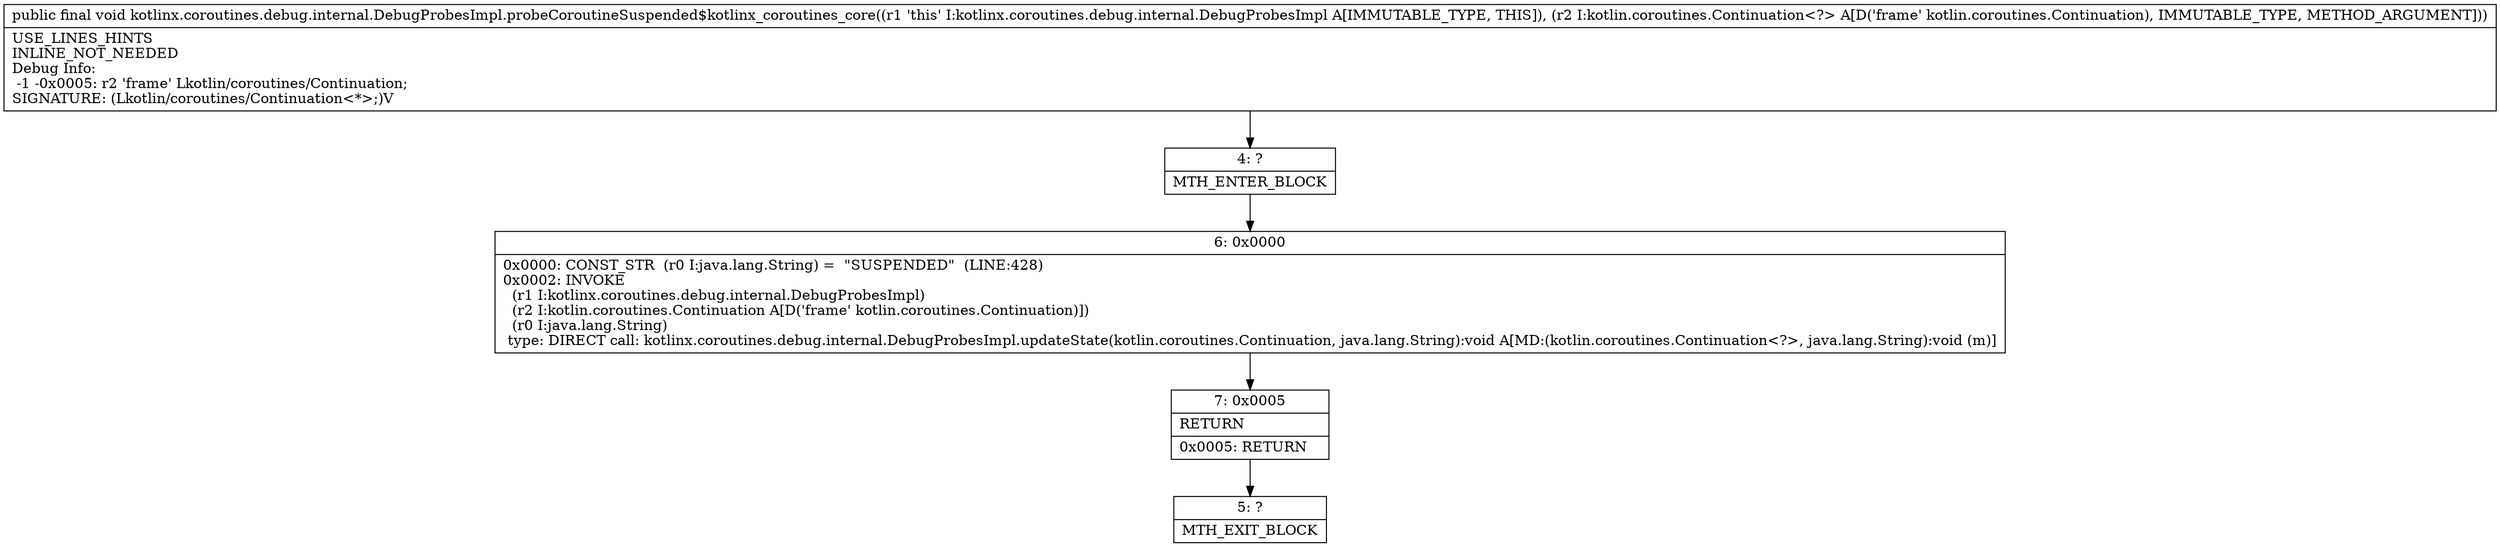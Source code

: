 digraph "CFG forkotlinx.coroutines.debug.internal.DebugProbesImpl.probeCoroutineSuspended$kotlinx_coroutines_core(Lkotlin\/coroutines\/Continuation;)V" {
Node_4 [shape=record,label="{4\:\ ?|MTH_ENTER_BLOCK\l}"];
Node_6 [shape=record,label="{6\:\ 0x0000|0x0000: CONST_STR  (r0 I:java.lang.String) =  \"SUSPENDED\"  (LINE:428)\l0x0002: INVOKE  \l  (r1 I:kotlinx.coroutines.debug.internal.DebugProbesImpl)\l  (r2 I:kotlin.coroutines.Continuation A[D('frame' kotlin.coroutines.Continuation)])\l  (r0 I:java.lang.String)\l type: DIRECT call: kotlinx.coroutines.debug.internal.DebugProbesImpl.updateState(kotlin.coroutines.Continuation, java.lang.String):void A[MD:(kotlin.coroutines.Continuation\<?\>, java.lang.String):void (m)]\l}"];
Node_7 [shape=record,label="{7\:\ 0x0005|RETURN\l|0x0005: RETURN   \l}"];
Node_5 [shape=record,label="{5\:\ ?|MTH_EXIT_BLOCK\l}"];
MethodNode[shape=record,label="{public final void kotlinx.coroutines.debug.internal.DebugProbesImpl.probeCoroutineSuspended$kotlinx_coroutines_core((r1 'this' I:kotlinx.coroutines.debug.internal.DebugProbesImpl A[IMMUTABLE_TYPE, THIS]), (r2 I:kotlin.coroutines.Continuation\<?\> A[D('frame' kotlin.coroutines.Continuation), IMMUTABLE_TYPE, METHOD_ARGUMENT]))  | USE_LINES_HINTS\lINLINE_NOT_NEEDED\lDebug Info:\l  \-1 \-0x0005: r2 'frame' Lkotlin\/coroutines\/Continuation;\lSIGNATURE: (Lkotlin\/coroutines\/Continuation\<*\>;)V\l}"];
MethodNode -> Node_4;Node_4 -> Node_6;
Node_6 -> Node_7;
Node_7 -> Node_5;
}

